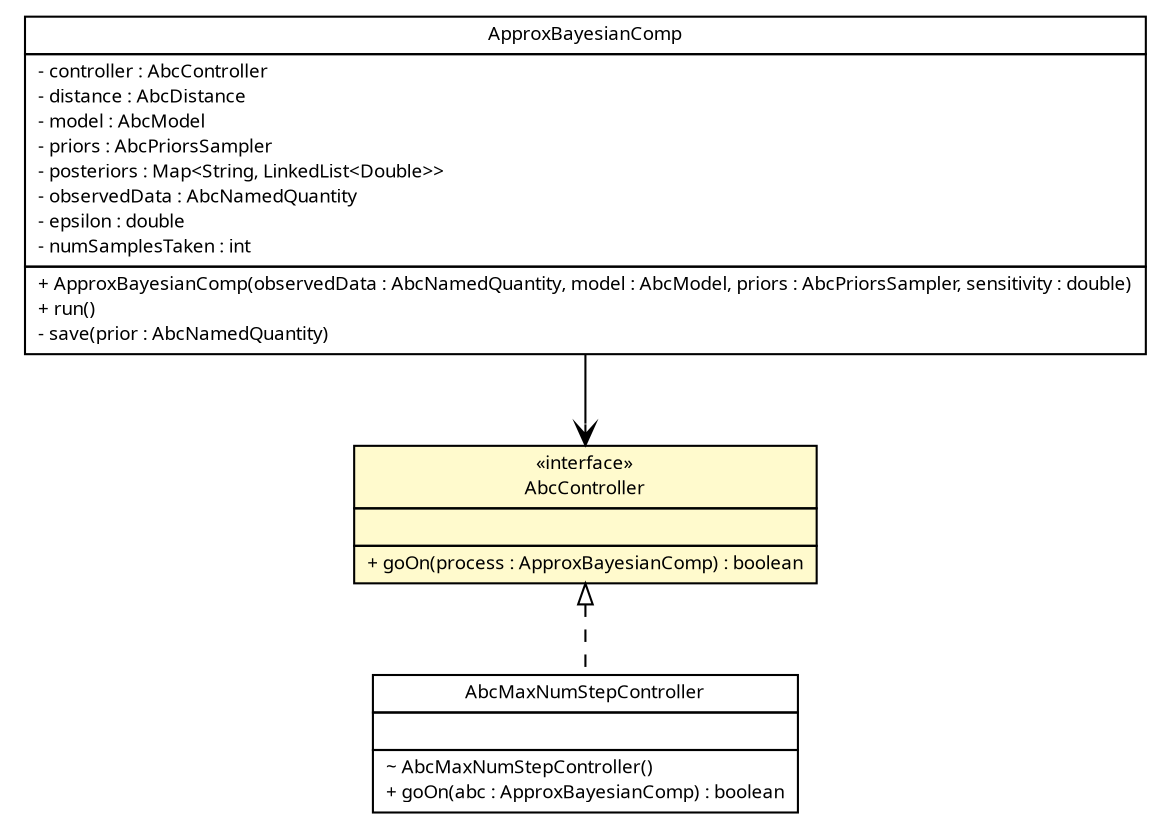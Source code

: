 #!/usr/local/bin/dot
#
# Class diagram 
# Generated by UMLGraph version R5_6 (http://www.umlgraph.org/)
#

digraph G {
	edge [fontname="Trebuchet MS",fontsize=10,labelfontname="Trebuchet MS",labelfontsize=10];
	node [fontname="Trebuchet MS",fontsize=10,shape=plaintext];
	nodesep=0.25;
	ranksep=0.5;
	// broadwick.abc.ApproxBayesianComp
	c3995 [label=<<table title="broadwick.abc.ApproxBayesianComp" border="0" cellborder="1" cellspacing="0" cellpadding="2" port="p" href="./ApproxBayesianComp.html">
		<tr><td><table border="0" cellspacing="0" cellpadding="1">
<tr><td align="center" balign="center"><font face="Trebuchet MS"> ApproxBayesianComp </font></td></tr>
		</table></td></tr>
		<tr><td><table border="0" cellspacing="0" cellpadding="1">
<tr><td align="left" balign="left"> - controller : AbcController </td></tr>
<tr><td align="left" balign="left"> - distance : AbcDistance </td></tr>
<tr><td align="left" balign="left"> - model : AbcModel </td></tr>
<tr><td align="left" balign="left"> - priors : AbcPriorsSampler </td></tr>
<tr><td align="left" balign="left"> - posteriors : Map&lt;String, LinkedList&lt;Double&gt;&gt; </td></tr>
<tr><td align="left" balign="left"> - observedData : AbcNamedQuantity </td></tr>
<tr><td align="left" balign="left"> - epsilon : double </td></tr>
<tr><td align="left" balign="left"> - numSamplesTaken : int </td></tr>
		</table></td></tr>
		<tr><td><table border="0" cellspacing="0" cellpadding="1">
<tr><td align="left" balign="left"> + ApproxBayesianComp(observedData : AbcNamedQuantity, model : AbcModel, priors : AbcPriorsSampler, sensitivity : double) </td></tr>
<tr><td align="left" balign="left"> + run() </td></tr>
<tr><td align="left" balign="left"> - save(prior : AbcNamedQuantity) </td></tr>
		</table></td></tr>
		</table>>, URL="./ApproxBayesianComp.html", fontname="Trebuchet MS", fontcolor="black", fontsize=9.0];
	// broadwick.abc.AbcMaxNumStepController
	c3999 [label=<<table title="broadwick.abc.AbcMaxNumStepController" border="0" cellborder="1" cellspacing="0" cellpadding="2" port="p" href="./AbcMaxNumStepController.html">
		<tr><td><table border="0" cellspacing="0" cellpadding="1">
<tr><td align="center" balign="center"><font face="Trebuchet MS"> AbcMaxNumStepController </font></td></tr>
		</table></td></tr>
		<tr><td><table border="0" cellspacing="0" cellpadding="1">
<tr><td align="left" balign="left">  </td></tr>
		</table></td></tr>
		<tr><td><table border="0" cellspacing="0" cellpadding="1">
<tr><td align="left" balign="left"> ~ AbcMaxNumStepController() </td></tr>
<tr><td align="left" balign="left"> + goOn(abc : ApproxBayesianComp) : boolean </td></tr>
		</table></td></tr>
		</table>>, URL="./AbcMaxNumStepController.html", fontname="Trebuchet MS", fontcolor="black", fontsize=9.0];
	// broadwick.abc.AbcController
	c4001 [label=<<table title="broadwick.abc.AbcController" border="0" cellborder="1" cellspacing="0" cellpadding="2" port="p" bgcolor="lemonChiffon" href="./AbcController.html">
		<tr><td><table border="0" cellspacing="0" cellpadding="1">
<tr><td align="center" balign="center"> &#171;interface&#187; </td></tr>
<tr><td align="center" balign="center"><font face="Trebuchet MS"> AbcController </font></td></tr>
		</table></td></tr>
		<tr><td><table border="0" cellspacing="0" cellpadding="1">
<tr><td align="left" balign="left">  </td></tr>
		</table></td></tr>
		<tr><td><table border="0" cellspacing="0" cellpadding="1">
<tr><td align="left" balign="left"> + goOn(process : ApproxBayesianComp) : boolean </td></tr>
		</table></td></tr>
		</table>>, URL="./AbcController.html", fontname="Trebuchet MS", fontcolor="black", fontsize=9.0];
	//broadwick.abc.AbcMaxNumStepController implements broadwick.abc.AbcController
	c4001:p -> c3999:p [dir=back,arrowtail=empty,style=dashed];
	// broadwick.abc.ApproxBayesianComp NAVASSOC broadwick.abc.AbcController
	c3995:p -> c4001:p [taillabel="", label="", headlabel="", fontname="Trebuchet MS", fontcolor="black", fontsize=10.0, color="black", arrowhead=open];
}

